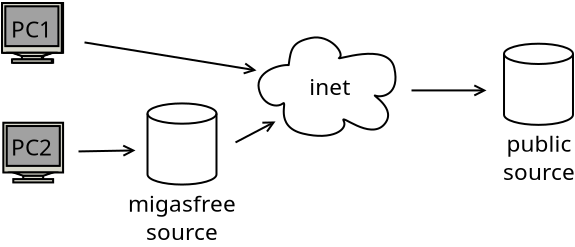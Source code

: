<?xml version="1.0" encoding="UTF-8"?>
<dia:diagram xmlns:dia="http://www.lysator.liu.se/~alla/dia/">
  <dia:layer name="Fondo" visible="true" connectable="true" active="true">
    <dia:object type="Network - Cloud" version="1" id="O0">
      <dia:attribute name="obj_pos">
        <dia:point val="23.9,13.2"/>
      </dia:attribute>
      <dia:attribute name="obj_bb">
        <dia:rectangle val="23.8,13.1;30.85,18.223"/>
      </dia:attribute>
      <dia:attribute name="meta">
        <dia:composite type="dict"/>
      </dia:attribute>
      <dia:attribute name="elem_corner">
        <dia:point val="23.9,13.2"/>
      </dia:attribute>
      <dia:attribute name="elem_width">
        <dia:real val="6.85"/>
      </dia:attribute>
      <dia:attribute name="elem_height">
        <dia:real val="4.923"/>
      </dia:attribute>
      <dia:attribute name="line_width">
        <dia:real val="0.1"/>
      </dia:attribute>
      <dia:attribute name="line_colour">
        <dia:color val="#000000ff"/>
      </dia:attribute>
      <dia:attribute name="fill_colour">
        <dia:color val="#ffffffff"/>
      </dia:attribute>
      <dia:attribute name="show_background">
        <dia:boolean val="true"/>
      </dia:attribute>
      <dia:attribute name="line_style">
        <dia:enum val="0"/>
        <dia:real val="1"/>
      </dia:attribute>
      <dia:attribute name="padding">
        <dia:real val="0.1"/>
      </dia:attribute>
      <dia:attribute name="text">
        <dia:composite type="text">
          <dia:attribute name="string">
            <dia:string>##</dia:string>
          </dia:attribute>
          <dia:attribute name="font">
            <dia:font family="sans" style="0" name="Helvetica"/>
          </dia:attribute>
          <dia:attribute name="height">
            <dia:real val="0.8"/>
          </dia:attribute>
          <dia:attribute name="pos">
            <dia:point val="27.572,15.993"/>
          </dia:attribute>
          <dia:attribute name="color">
            <dia:color val="#000000ff"/>
          </dia:attribute>
          <dia:attribute name="alignment">
            <dia:enum val="1"/>
          </dia:attribute>
        </dia:composite>
      </dia:attribute>
      <dia:attribute name="text_fitting">
        <dia:enum val="1"/>
      </dia:attribute>
      <dia:attribute name="flip_horizontal">
        <dia:boolean val="false"/>
      </dia:attribute>
      <dia:attribute name="flip_vertical">
        <dia:boolean val="false"/>
      </dia:attribute>
      <dia:attribute name="subscale">
        <dia:real val="1"/>
      </dia:attribute>
    </dia:object>
    <dia:object type="Network - Storage" version="1" id="O1">
      <dia:attribute name="obj_pos">
        <dia:point val="18.35,16.5"/>
      </dia:attribute>
      <dia:attribute name="obj_bb">
        <dia:rectangle val="18.25,16.4;21.899,21.41"/>
      </dia:attribute>
      <dia:attribute name="meta">
        <dia:composite type="dict"/>
      </dia:attribute>
      <dia:attribute name="elem_corner">
        <dia:point val="18.35,16.5"/>
      </dia:attribute>
      <dia:attribute name="elem_width">
        <dia:real val="3.449"/>
      </dia:attribute>
      <dia:attribute name="elem_height">
        <dia:real val="4.057"/>
      </dia:attribute>
      <dia:attribute name="line_width">
        <dia:real val="0.1"/>
      </dia:attribute>
      <dia:attribute name="line_colour">
        <dia:color val="#000000ff"/>
      </dia:attribute>
      <dia:attribute name="fill_colour">
        <dia:color val="#ffffffff"/>
      </dia:attribute>
      <dia:attribute name="show_background">
        <dia:boolean val="true"/>
      </dia:attribute>
      <dia:attribute name="line_style">
        <dia:enum val="0"/>
        <dia:real val="1"/>
      </dia:attribute>
      <dia:attribute name="padding">
        <dia:real val="0.1"/>
      </dia:attribute>
      <dia:attribute name="text">
        <dia:composite type="text">
          <dia:attribute name="string">
            <dia:string>##</dia:string>
          </dia:attribute>
          <dia:attribute name="font">
            <dia:font family="sans" style="0" name="Helvetica"/>
          </dia:attribute>
          <dia:attribute name="height">
            <dia:real val="0.8"/>
          </dia:attribute>
          <dia:attribute name="pos">
            <dia:point val="20.074,21.157"/>
          </dia:attribute>
          <dia:attribute name="color">
            <dia:color val="#000000ff"/>
          </dia:attribute>
          <dia:attribute name="alignment">
            <dia:enum val="1"/>
          </dia:attribute>
        </dia:composite>
      </dia:attribute>
      <dia:attribute name="text_fitting">
        <dia:enum val="0"/>
      </dia:attribute>
      <dia:attribute name="flip_horizontal">
        <dia:boolean val="false"/>
      </dia:attribute>
      <dia:attribute name="flip_vertical">
        <dia:boolean val="false"/>
      </dia:attribute>
      <dia:attribute name="subscale">
        <dia:real val="1"/>
      </dia:attribute>
    </dia:object>
    <dia:object type="Network - A Workstation Monitor" version="1" id="O2">
      <dia:attribute name="obj_pos">
        <dia:point val="11.143,11.479"/>
      </dia:attribute>
      <dia:attribute name="obj_bb">
        <dia:rectangle val="11.025,11.379;14.248,14.565"/>
      </dia:attribute>
      <dia:attribute name="meta">
        <dia:composite type="dict"/>
      </dia:attribute>
      <dia:attribute name="elem_corner">
        <dia:point val="11.143,11.479"/>
      </dia:attribute>
      <dia:attribute name="elem_width">
        <dia:real val="2.986"/>
      </dia:attribute>
      <dia:attribute name="elem_height">
        <dia:real val="2.986"/>
      </dia:attribute>
      <dia:attribute name="line_width">
        <dia:real val="0.1"/>
      </dia:attribute>
      <dia:attribute name="line_colour">
        <dia:color val="#000000ff"/>
      </dia:attribute>
      <dia:attribute name="fill_colour">
        <dia:color val="#ffffffff"/>
      </dia:attribute>
      <dia:attribute name="show_background">
        <dia:boolean val="true"/>
      </dia:attribute>
      <dia:attribute name="line_style">
        <dia:enum val="0"/>
        <dia:real val="1"/>
      </dia:attribute>
      <dia:attribute name="flip_horizontal">
        <dia:boolean val="false"/>
      </dia:attribute>
      <dia:attribute name="flip_vertical">
        <dia:boolean val="false"/>
      </dia:attribute>
      <dia:attribute name="subscale">
        <dia:real val="1"/>
      </dia:attribute>
    </dia:object>
    <dia:object type="Standard - Line" version="0" id="O3">
      <dia:attribute name="obj_pos">
        <dia:point val="14.9,18.9"/>
      </dia:attribute>
      <dia:attribute name="obj_bb">
        <dia:rectangle val="14.849,18.531;17.801,19.192"/>
      </dia:attribute>
      <dia:attribute name="conn_endpoints">
        <dia:point val="14.9,18.9"/>
        <dia:point val="17.75,18.85"/>
      </dia:attribute>
      <dia:attribute name="numcp">
        <dia:int val="1"/>
      </dia:attribute>
      <dia:attribute name="end_arrow">
        <dia:enum val="1"/>
      </dia:attribute>
      <dia:attribute name="end_arrow_length">
        <dia:real val="0.5"/>
      </dia:attribute>
      <dia:attribute name="end_arrow_width">
        <dia:real val="0.5"/>
      </dia:attribute>
    </dia:object>
    <dia:object type="Standard - Line" version="0" id="O4">
      <dia:attribute name="obj_pos">
        <dia:point val="15.2,13.45"/>
      </dia:attribute>
      <dia:attribute name="obj_bb">
        <dia:rectangle val="15.143,13.393;23.857,15.07"/>
      </dia:attribute>
      <dia:attribute name="conn_endpoints">
        <dia:point val="15.2,13.45"/>
        <dia:point val="23.8,14.85"/>
      </dia:attribute>
      <dia:attribute name="numcp">
        <dia:int val="1"/>
      </dia:attribute>
      <dia:attribute name="line_width">
        <dia:real val="0.1"/>
      </dia:attribute>
      <dia:attribute name="end_arrow">
        <dia:enum val="1"/>
      </dia:attribute>
      <dia:attribute name="end_arrow_length">
        <dia:real val="0.5"/>
      </dia:attribute>
      <dia:attribute name="end_arrow_width">
        <dia:real val="0.5"/>
      </dia:attribute>
    </dia:object>
    <dia:object type="Standard - Line" version="0" id="O5">
      <dia:attribute name="obj_pos">
        <dia:point val="31.55,15.85"/>
      </dia:attribute>
      <dia:attribute name="obj_bb">
        <dia:rectangle val="31.5,15.519;35.35,16.181"/>
      </dia:attribute>
      <dia:attribute name="conn_endpoints">
        <dia:point val="31.55,15.85"/>
        <dia:point val="35.3,15.85"/>
      </dia:attribute>
      <dia:attribute name="numcp">
        <dia:int val="1"/>
      </dia:attribute>
      <dia:attribute name="end_arrow">
        <dia:enum val="1"/>
      </dia:attribute>
      <dia:attribute name="end_arrow_length">
        <dia:real val="0.5"/>
      </dia:attribute>
      <dia:attribute name="end_arrow_width">
        <dia:real val="0.5"/>
      </dia:attribute>
    </dia:object>
    <dia:object type="Standard - Line" version="0" id="O6">
      <dia:attribute name="obj_pos">
        <dia:point val="22.75,18.45"/>
      </dia:attribute>
      <dia:attribute name="obj_bb">
        <dia:rectangle val="22.683,17.332;24.817,18.517"/>
      </dia:attribute>
      <dia:attribute name="conn_endpoints">
        <dia:point val="22.75,18.45"/>
        <dia:point val="24.75,17.4"/>
      </dia:attribute>
      <dia:attribute name="numcp">
        <dia:int val="1"/>
      </dia:attribute>
      <dia:attribute name="end_arrow">
        <dia:enum val="1"/>
      </dia:attribute>
      <dia:attribute name="end_arrow_length">
        <dia:real val="0.5"/>
      </dia:attribute>
      <dia:attribute name="end_arrow_width">
        <dia:real val="0.5"/>
      </dia:attribute>
    </dia:object>
    <dia:object type="Network - Storage" version="1" id="O7">
      <dia:attribute name="obj_pos">
        <dia:point val="36.175,13.515"/>
      </dia:attribute>
      <dia:attribute name="obj_bb">
        <dia:rectangle val="36.075,13.415;39.724,18.462"/>
      </dia:attribute>
      <dia:attribute name="meta">
        <dia:composite type="dict"/>
      </dia:attribute>
      <dia:attribute name="elem_corner">
        <dia:point val="36.175,13.515"/>
      </dia:attribute>
      <dia:attribute name="elem_width">
        <dia:real val="3.449"/>
      </dia:attribute>
      <dia:attribute name="elem_height">
        <dia:real val="4.057"/>
      </dia:attribute>
      <dia:attribute name="line_width">
        <dia:real val="0.1"/>
      </dia:attribute>
      <dia:attribute name="line_colour">
        <dia:color val="#000000ff"/>
      </dia:attribute>
      <dia:attribute name="fill_colour">
        <dia:color val="#ffffffff"/>
      </dia:attribute>
      <dia:attribute name="show_background">
        <dia:boolean val="true"/>
      </dia:attribute>
      <dia:attribute name="line_style">
        <dia:enum val="0"/>
        <dia:real val="1"/>
      </dia:attribute>
      <dia:attribute name="padding">
        <dia:real val="0.1"/>
      </dia:attribute>
      <dia:attribute name="text">
        <dia:composite type="text">
          <dia:attribute name="string">
            <dia:string>##</dia:string>
          </dia:attribute>
          <dia:attribute name="font">
            <dia:font family="sans" style="0" name="Helvetica"/>
          </dia:attribute>
          <dia:attribute name="height">
            <dia:real val="0.8"/>
          </dia:attribute>
          <dia:attribute name="pos">
            <dia:point val="37.899,18.172"/>
          </dia:attribute>
          <dia:attribute name="color">
            <dia:color val="#000000ff"/>
          </dia:attribute>
          <dia:attribute name="alignment">
            <dia:enum val="1"/>
          </dia:attribute>
        </dia:composite>
      </dia:attribute>
      <dia:attribute name="text_fitting">
        <dia:enum val="0"/>
      </dia:attribute>
      <dia:attribute name="flip_horizontal">
        <dia:boolean val="false"/>
      </dia:attribute>
      <dia:attribute name="flip_vertical">
        <dia:boolean val="false"/>
      </dia:attribute>
      <dia:attribute name="subscale">
        <dia:real val="1"/>
      </dia:attribute>
    </dia:object>
    <dia:object type="Network - A Workstation Monitor" version="1" id="O8">
      <dia:attribute name="obj_pos">
        <dia:point val="11.143,17.465"/>
      </dia:attribute>
      <dia:attribute name="obj_bb">
        <dia:rectangle val="11.025,17.365;14.248,20.551"/>
      </dia:attribute>
      <dia:attribute name="meta">
        <dia:composite type="dict"/>
      </dia:attribute>
      <dia:attribute name="elem_corner">
        <dia:point val="11.143,17.465"/>
      </dia:attribute>
      <dia:attribute name="elem_width">
        <dia:real val="2.986"/>
      </dia:attribute>
      <dia:attribute name="elem_height">
        <dia:real val="2.986"/>
      </dia:attribute>
      <dia:attribute name="line_width">
        <dia:real val="0.1"/>
      </dia:attribute>
      <dia:attribute name="line_colour">
        <dia:color val="#000000ff"/>
      </dia:attribute>
      <dia:attribute name="fill_colour">
        <dia:color val="#ffffffff"/>
      </dia:attribute>
      <dia:attribute name="show_background">
        <dia:boolean val="true"/>
      </dia:attribute>
      <dia:attribute name="line_style">
        <dia:enum val="0"/>
        <dia:real val="1"/>
      </dia:attribute>
      <dia:attribute name="flip_horizontal">
        <dia:boolean val="false"/>
      </dia:attribute>
      <dia:attribute name="flip_vertical">
        <dia:boolean val="false"/>
      </dia:attribute>
      <dia:attribute name="subscale">
        <dia:real val="1"/>
      </dia:attribute>
    </dia:object>
    <dia:group>
      <dia:attribute name="meta">
        <dia:composite type="dict">
          <dia:attribute name="id">
            <dia:string>#Fondo#</dia:string>
          </dia:attribute>
        </dia:composite>
      </dia:attribute>
      <dia:attribute name="matrix"/>
      <dia:group>
        <dia:attribute name="meta">
          <dia:composite type="dict"/>
        </dia:attribute>
        <dia:attribute name="matrix"/>
        <dia:object type="Standard - Box" version="0" id="O9">
          <dia:attribute name="obj_pos">
            <dia:point val="11.075,11.479"/>
          </dia:attribute>
          <dia:attribute name="obj_bb">
            <dia:rectangle val="11.025,11.428;14.111,14.017"/>
          </dia:attribute>
          <dia:attribute name="elem_corner">
            <dia:point val="11.075,11.479"/>
          </dia:attribute>
          <dia:attribute name="elem_width">
            <dia:real val="2.986"/>
          </dia:attribute>
          <dia:attribute name="elem_height">
            <dia:real val="2.489"/>
          </dia:attribute>
          <dia:attribute name="inner_color">
            <dia:color val="#d9d9cdff"/>
          </dia:attribute>
          <dia:attribute name="show_background">
            <dia:boolean val="true"/>
          </dia:attribute>
        </dia:object>
        <dia:object type="Standard - Box" version="0" id="O10">
          <dia:attribute name="obj_pos">
            <dia:point val="11.075,11.479"/>
          </dia:attribute>
          <dia:attribute name="obj_bb">
            <dia:rectangle val="11.07,11.473;14.066,13.972"/>
          </dia:attribute>
          <dia:attribute name="elem_corner">
            <dia:point val="11.075,11.479"/>
          </dia:attribute>
          <dia:attribute name="elem_width">
            <dia:real val="2.986"/>
          </dia:attribute>
          <dia:attribute name="elem_height">
            <dia:real val="2.489"/>
          </dia:attribute>
          <dia:attribute name="border_width">
            <dia:real val="0.01"/>
          </dia:attribute>
          <dia:attribute name="inner_color">
            <dia:color val="#00000000"/>
          </dia:attribute>
          <dia:attribute name="show_background">
            <dia:boolean val="false"/>
          </dia:attribute>
        </dia:object>
        <dia:object type="Standard - Box" version="0" id="O11">
          <dia:attribute name="obj_pos">
            <dia:point val="11.241,11.645"/>
          </dia:attribute>
          <dia:attribute name="obj_bb">
            <dia:rectangle val="11.191,11.595;13.945,13.685"/>
          </dia:attribute>
          <dia:attribute name="elem_corner">
            <dia:point val="11.241,11.645"/>
          </dia:attribute>
          <dia:attribute name="elem_width">
            <dia:real val="2.655"/>
          </dia:attribute>
          <dia:attribute name="elem_height">
            <dia:real val="1.991"/>
          </dia:attribute>
          <dia:attribute name="inner_color">
            <dia:color val="#a1a1a1ff"/>
          </dia:attribute>
          <dia:attribute name="show_background">
            <dia:boolean val="true"/>
          </dia:attribute>
        </dia:object>
        <dia:object type="Standard - Box" version="0" id="O12">
          <dia:attribute name="obj_pos">
            <dia:point val="11.241,11.645"/>
          </dia:attribute>
          <dia:attribute name="obj_bb">
            <dia:rectangle val="11.236,11.639;13.9,13.64"/>
          </dia:attribute>
          <dia:attribute name="elem_corner">
            <dia:point val="11.241,11.645"/>
          </dia:attribute>
          <dia:attribute name="elem_width">
            <dia:real val="2.655"/>
          </dia:attribute>
          <dia:attribute name="elem_height">
            <dia:real val="1.991"/>
          </dia:attribute>
          <dia:attribute name="border_width">
            <dia:real val="0.01"/>
          </dia:attribute>
          <dia:attribute name="inner_color">
            <dia:color val="#00000000"/>
          </dia:attribute>
          <dia:attribute name="show_background">
            <dia:boolean val="false"/>
          </dia:attribute>
        </dia:object>
        <dia:object type="Standard - Polygon" version="0" id="O13">
          <dia:attribute name="obj_pos">
            <dia:point val="11.573,13.967"/>
          </dia:attribute>
          <dia:attribute name="obj_bb">
            <dia:rectangle val="11.265,13.917;13.872,14.183"/>
          </dia:attribute>
          <dia:attribute name="poly_points">
            <dia:point val="11.573,13.967"/>
            <dia:point val="13.564,13.967"/>
            <dia:point val="13.066,14.133"/>
            <dia:point val="12.07,14.133"/>
          </dia:attribute>
          <dia:attribute name="inner_color">
            <dia:color val="#d9d9cdff"/>
          </dia:attribute>
          <dia:attribute name="show_background">
            <dia:boolean val="true"/>
          </dia:attribute>
        </dia:object>
        <dia:object type="Standard - Polygon" version="0" id="O14">
          <dia:attribute name="obj_pos">
            <dia:point val="11.573,13.967"/>
          </dia:attribute>
          <dia:attribute name="obj_bb">
            <dia:rectangle val="11.542,13.962;13.595,14.138"/>
          </dia:attribute>
          <dia:attribute name="poly_points">
            <dia:point val="11.573,13.967"/>
            <dia:point val="13.564,13.967"/>
            <dia:point val="13.066,14.133"/>
            <dia:point val="12.07,14.133"/>
          </dia:attribute>
          <dia:attribute name="line_width">
            <dia:real val="0.01"/>
          </dia:attribute>
          <dia:attribute name="inner_color">
            <dia:color val="#00000000"/>
          </dia:attribute>
          <dia:attribute name="show_background">
            <dia:boolean val="false"/>
          </dia:attribute>
        </dia:object>
        <dia:object type="Standard - Box" version="0" id="O15">
          <dia:attribute name="obj_pos">
            <dia:point val="12.07,14.133"/>
          </dia:attribute>
          <dia:attribute name="obj_bb">
            <dia:rectangle val="12.021,14.083;13.116,14.349"/>
          </dia:attribute>
          <dia:attribute name="elem_corner">
            <dia:point val="12.07,14.133"/>
          </dia:attribute>
          <dia:attribute name="elem_width">
            <dia:real val="0.995"/>
          </dia:attribute>
          <dia:attribute name="elem_height">
            <dia:real val="0.166"/>
          </dia:attribute>
          <dia:attribute name="inner_color">
            <dia:color val="#d9d9cdff"/>
          </dia:attribute>
          <dia:attribute name="show_background">
            <dia:boolean val="true"/>
          </dia:attribute>
        </dia:object>
        <dia:object type="Standard - Box" version="0" id="O16">
          <dia:attribute name="obj_pos">
            <dia:point val="12.07,14.133"/>
          </dia:attribute>
          <dia:attribute name="obj_bb">
            <dia:rectangle val="12.066,14.128;13.071,14.304"/>
          </dia:attribute>
          <dia:attribute name="elem_corner">
            <dia:point val="12.07,14.133"/>
          </dia:attribute>
          <dia:attribute name="elem_width">
            <dia:real val="0.995"/>
          </dia:attribute>
          <dia:attribute name="elem_height">
            <dia:real val="0.166"/>
          </dia:attribute>
          <dia:attribute name="border_width">
            <dia:real val="0.01"/>
          </dia:attribute>
          <dia:attribute name="inner_color">
            <dia:color val="#00000000"/>
          </dia:attribute>
          <dia:attribute name="show_background">
            <dia:boolean val="false"/>
          </dia:attribute>
        </dia:object>
        <dia:object type="Standard - Box" version="0" id="O17">
          <dia:attribute name="obj_pos">
            <dia:point val="11.573,14.299"/>
          </dia:attribute>
          <dia:attribute name="obj_bb">
            <dia:rectangle val="11.523,14.249;13.614,14.515"/>
          </dia:attribute>
          <dia:attribute name="elem_corner">
            <dia:point val="11.573,14.299"/>
          </dia:attribute>
          <dia:attribute name="elem_width">
            <dia:real val="1.991"/>
          </dia:attribute>
          <dia:attribute name="elem_height">
            <dia:real val="0.166"/>
          </dia:attribute>
          <dia:attribute name="inner_color">
            <dia:color val="#d9d9cdff"/>
          </dia:attribute>
          <dia:attribute name="show_background">
            <dia:boolean val="true"/>
          </dia:attribute>
        </dia:object>
        <dia:object type="Standard - Box" version="0" id="O18">
          <dia:attribute name="obj_pos">
            <dia:point val="11.573,14.299"/>
          </dia:attribute>
          <dia:attribute name="obj_bb">
            <dia:rectangle val="11.568,14.294;13.569,14.47"/>
          </dia:attribute>
          <dia:attribute name="elem_corner">
            <dia:point val="11.573,14.299"/>
          </dia:attribute>
          <dia:attribute name="elem_width">
            <dia:real val="1.991"/>
          </dia:attribute>
          <dia:attribute name="elem_height">
            <dia:real val="0.166"/>
          </dia:attribute>
          <dia:attribute name="border_width">
            <dia:real val="0.01"/>
          </dia:attribute>
          <dia:attribute name="inner_color">
            <dia:color val="#00000000"/>
          </dia:attribute>
          <dia:attribute name="show_background">
            <dia:boolean val="false"/>
          </dia:attribute>
        </dia:object>
      </dia:group>
    </dia:group>
    <dia:object type="Standard - Text" version="1" id="O19">
      <dia:attribute name="obj_pos">
        <dia:point val="11.525,13.2"/>
      </dia:attribute>
      <dia:attribute name="obj_bb">
        <dia:rectangle val="11.525,12.15;13.71,13.467"/>
      </dia:attribute>
      <dia:attribute name="text">
        <dia:composite type="text">
          <dia:attribute name="string">
            <dia:string>#PC1#</dia:string>
          </dia:attribute>
          <dia:attribute name="font">
            <dia:font family="sans" style="0" name="Helvetica"/>
          </dia:attribute>
          <dia:attribute name="height">
            <dia:real val="1.411"/>
          </dia:attribute>
          <dia:attribute name="pos">
            <dia:point val="11.525,13.2"/>
          </dia:attribute>
          <dia:attribute name="color">
            <dia:color val="#000000ff"/>
          </dia:attribute>
          <dia:attribute name="alignment">
            <dia:enum val="0"/>
          </dia:attribute>
        </dia:composite>
      </dia:attribute>
      <dia:attribute name="valign">
        <dia:enum val="3"/>
      </dia:attribute>
    </dia:object>
    <dia:object type="Standard - Text" version="1" id="O20">
      <dia:attribute name="obj_pos">
        <dia:point val="11.525,19.1"/>
      </dia:attribute>
      <dia:attribute name="obj_bb">
        <dia:rectangle val="11.525,18.05;13.71,19.367"/>
      </dia:attribute>
      <dia:attribute name="text">
        <dia:composite type="text">
          <dia:attribute name="string">
            <dia:string>#PC2#</dia:string>
          </dia:attribute>
          <dia:attribute name="font">
            <dia:font family="sans" style="0" name="Helvetica"/>
          </dia:attribute>
          <dia:attribute name="height">
            <dia:real val="1.411"/>
          </dia:attribute>
          <dia:attribute name="pos">
            <dia:point val="11.525,19.1"/>
          </dia:attribute>
          <dia:attribute name="color">
            <dia:color val="#000000ff"/>
          </dia:attribute>
          <dia:attribute name="alignment">
            <dia:enum val="0"/>
          </dia:attribute>
        </dia:composite>
      </dia:attribute>
      <dia:attribute name="valign">
        <dia:enum val="3"/>
      </dia:attribute>
    </dia:object>
    <dia:object type="Standard - Text" version="1" id="O21">
      <dia:attribute name="obj_pos">
        <dia:point val="37.925,18.915"/>
      </dia:attribute>
      <dia:attribute name="obj_bb">
        <dia:rectangle val="36.018,17.832;39.799,20.66"/>
      </dia:attribute>
      <dia:attribute name="text">
        <dia:composite type="text">
          <dia:attribute name="string">
            <dia:string>#public
source#</dia:string>
          </dia:attribute>
          <dia:attribute name="font">
            <dia:font family="sans" style="0" name="Helvetica"/>
          </dia:attribute>
          <dia:attribute name="height">
            <dia:real val="1.411"/>
          </dia:attribute>
          <dia:attribute name="pos">
            <dia:point val="37.925,18.915"/>
          </dia:attribute>
          <dia:attribute name="color">
            <dia:color val="#000000ff"/>
          </dia:attribute>
          <dia:attribute name="alignment">
            <dia:enum val="1"/>
          </dia:attribute>
        </dia:composite>
      </dia:attribute>
      <dia:attribute name="valign">
        <dia:enum val="3"/>
      </dia:attribute>
    </dia:object>
    <dia:object type="Standard - Text" version="1" id="O22">
      <dia:attribute name="obj_pos">
        <dia:point val="20.075,21.915"/>
      </dia:attribute>
      <dia:attribute name="obj_bb">
        <dia:rectangle val="17.223,20.832;22.894,23.66"/>
      </dia:attribute>
      <dia:attribute name="text">
        <dia:composite type="text">
          <dia:attribute name="string">
            <dia:string>#migasfree
source#</dia:string>
          </dia:attribute>
          <dia:attribute name="font">
            <dia:font family="sans" style="0" name="Helvetica"/>
          </dia:attribute>
          <dia:attribute name="height">
            <dia:real val="1.411"/>
          </dia:attribute>
          <dia:attribute name="pos">
            <dia:point val="20.075,21.915"/>
          </dia:attribute>
          <dia:attribute name="color">
            <dia:color val="#000000ff"/>
          </dia:attribute>
          <dia:attribute name="alignment">
            <dia:enum val="1"/>
          </dia:attribute>
        </dia:composite>
      </dia:attribute>
      <dia:attribute name="valign">
        <dia:enum val="3"/>
      </dia:attribute>
    </dia:object>
    <dia:object type="Standard - Text" version="1" id="O23">
      <dia:attribute name="obj_pos">
        <dia:point val="26.434,16.079"/>
      </dia:attribute>
      <dia:attribute name="obj_bb">
        <dia:rectangle val="26.434,15.03;28.599,16.347"/>
      </dia:attribute>
      <dia:attribute name="text">
        <dia:composite type="text">
          <dia:attribute name="string">
            <dia:string>#inet#</dia:string>
          </dia:attribute>
          <dia:attribute name="font">
            <dia:font family="sans" style="0" name="Helvetica"/>
          </dia:attribute>
          <dia:attribute name="height">
            <dia:real val="1.411"/>
          </dia:attribute>
          <dia:attribute name="pos">
            <dia:point val="26.434,16.079"/>
          </dia:attribute>
          <dia:attribute name="color">
            <dia:color val="#000000ff"/>
          </dia:attribute>
          <dia:attribute name="alignment">
            <dia:enum val="0"/>
          </dia:attribute>
        </dia:composite>
      </dia:attribute>
      <dia:attribute name="valign">
        <dia:enum val="3"/>
      </dia:attribute>
    </dia:object>
  </dia:layer>
</dia:diagram>
